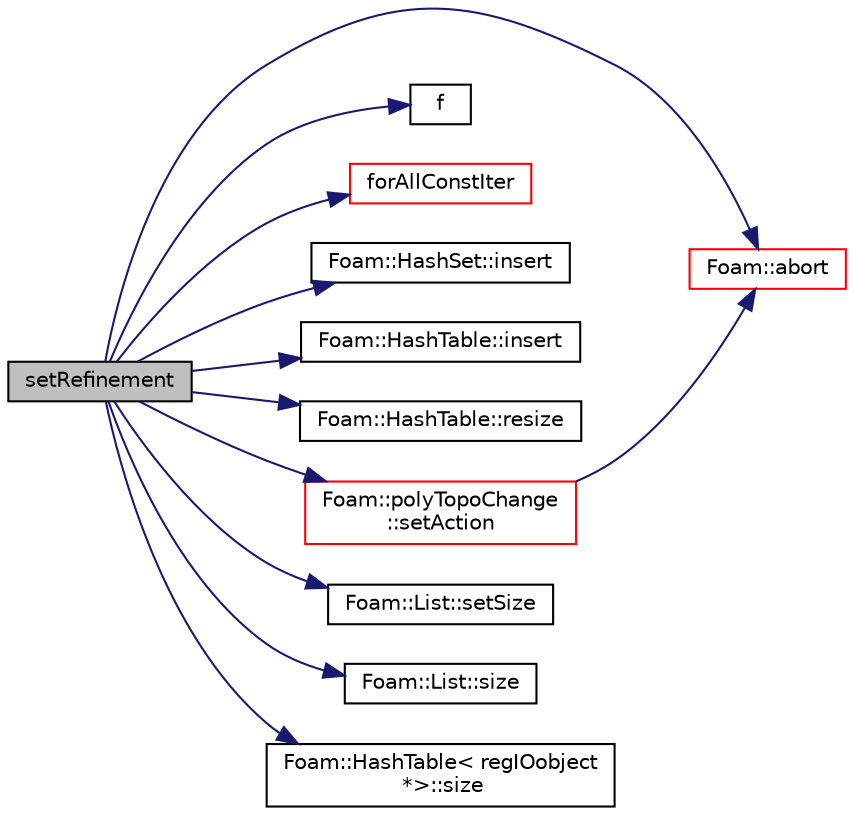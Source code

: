 digraph "setRefinement"
{
  bgcolor="transparent";
  edge [fontname="Helvetica",fontsize="10",labelfontname="Helvetica",labelfontsize="10"];
  node [fontname="Helvetica",fontsize="10",shape=record];
  rankdir="LR";
  Node837 [label="setRefinement",height=0.2,width=0.4,color="black", fillcolor="grey75", style="filled", fontcolor="black"];
  Node837 -> Node838 [color="midnightblue",fontsize="10",style="solid",fontname="Helvetica"];
  Node838 [label="Foam::abort",height=0.2,width=0.4,color="red",URL="$a21851.html#a447107a607d03e417307c203fa5fb44b"];
  Node837 -> Node883 [color="midnightblue",fontsize="10",style="solid",fontname="Helvetica"];
  Node883 [label="f",height=0.2,width=0.4,color="black",URL="$a18335.html#a888be93833ac7a23170555c69c690288"];
  Node837 -> Node884 [color="midnightblue",fontsize="10",style="solid",fontname="Helvetica"];
  Node884 [label="forAllConstIter",height=0.2,width=0.4,color="red",URL="$a39311.html#ae21e2836509b0fa7f7cedf6493b11b09"];
  Node837 -> Node1135 [color="midnightblue",fontsize="10",style="solid",fontname="Helvetica"];
  Node1135 [label="Foam::HashSet::insert",height=0.2,width=0.4,color="black",URL="$a26829.html#a49f0753d9652681fc3a81f59951a0ad7",tooltip="Insert a new entry. "];
  Node837 -> Node1103 [color="midnightblue",fontsize="10",style="solid",fontname="Helvetica"];
  Node1103 [label="Foam::HashTable::insert",height=0.2,width=0.4,color="black",URL="$a26841.html#a5eee1e0e199ad59b9cb3916cd42156e0",tooltip="Insert a new hashedEntry. "];
  Node837 -> Node1136 [color="midnightblue",fontsize="10",style="solid",fontname="Helvetica"];
  Node1136 [label="Foam::HashTable::resize",height=0.2,width=0.4,color="black",URL="$a26841.html#ae697ea15032f01f89988bb8ada677832",tooltip="Resize the hash table for efficiency. "];
  Node837 -> Node1137 [color="midnightblue",fontsize="10",style="solid",fontname="Helvetica"];
  Node1137 [label="Foam::polyTopoChange\l::setAction",height=0.2,width=0.4,color="red",URL="$a22449.html#a40a23962b792d24f4cb999f5b55aece2",tooltip="For compatibility with polyTopoChange: set topological action. "];
  Node1137 -> Node838 [color="midnightblue",fontsize="10",style="solid",fontname="Helvetica"];
  Node837 -> Node900 [color="midnightblue",fontsize="10",style="solid",fontname="Helvetica"];
  Node900 [label="Foam::List::setSize",height=0.2,width=0.4,color="black",URL="$a26833.html#aedb985ffeaf1bdbfeccc2a8730405703",tooltip="Reset size of List. "];
  Node837 -> Node937 [color="midnightblue",fontsize="10",style="solid",fontname="Helvetica"];
  Node937 [label="Foam::List::size",height=0.2,width=0.4,color="black",URL="$a26833.html#a8a5f6fa29bd4b500caf186f60245b384",tooltip="Override size to be inconsistent with allocated storage. "];
  Node837 -> Node999 [color="midnightblue",fontsize="10",style="solid",fontname="Helvetica"];
  Node999 [label="Foam::HashTable\< regIOobject\l *\>::size",height=0.2,width=0.4,color="black",URL="$a26841.html#a47b3bf30da1eb3ab8076b5fbe00e0494",tooltip="Return number of elements in table. "];
}
